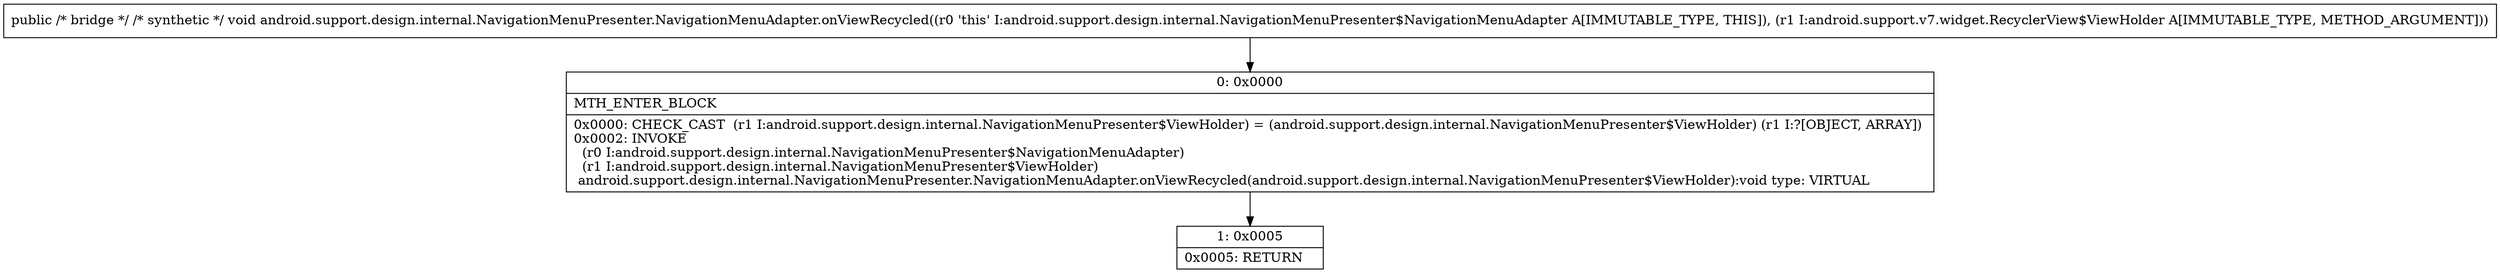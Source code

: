 digraph "CFG forandroid.support.design.internal.NavigationMenuPresenter.NavigationMenuAdapter.onViewRecycled(Landroid\/support\/v7\/widget\/RecyclerView$ViewHolder;)V" {
Node_0 [shape=record,label="{0\:\ 0x0000|MTH_ENTER_BLOCK\l|0x0000: CHECK_CAST  (r1 I:android.support.design.internal.NavigationMenuPresenter$ViewHolder) = (android.support.design.internal.NavigationMenuPresenter$ViewHolder) (r1 I:?[OBJECT, ARRAY]) \l0x0002: INVOKE  \l  (r0 I:android.support.design.internal.NavigationMenuPresenter$NavigationMenuAdapter)\l  (r1 I:android.support.design.internal.NavigationMenuPresenter$ViewHolder)\l android.support.design.internal.NavigationMenuPresenter.NavigationMenuAdapter.onViewRecycled(android.support.design.internal.NavigationMenuPresenter$ViewHolder):void type: VIRTUAL \l}"];
Node_1 [shape=record,label="{1\:\ 0x0005|0x0005: RETURN   \l}"];
MethodNode[shape=record,label="{public \/* bridge *\/ \/* synthetic *\/ void android.support.design.internal.NavigationMenuPresenter.NavigationMenuAdapter.onViewRecycled((r0 'this' I:android.support.design.internal.NavigationMenuPresenter$NavigationMenuAdapter A[IMMUTABLE_TYPE, THIS]), (r1 I:android.support.v7.widget.RecyclerView$ViewHolder A[IMMUTABLE_TYPE, METHOD_ARGUMENT])) }"];
MethodNode -> Node_0;
Node_0 -> Node_1;
}

